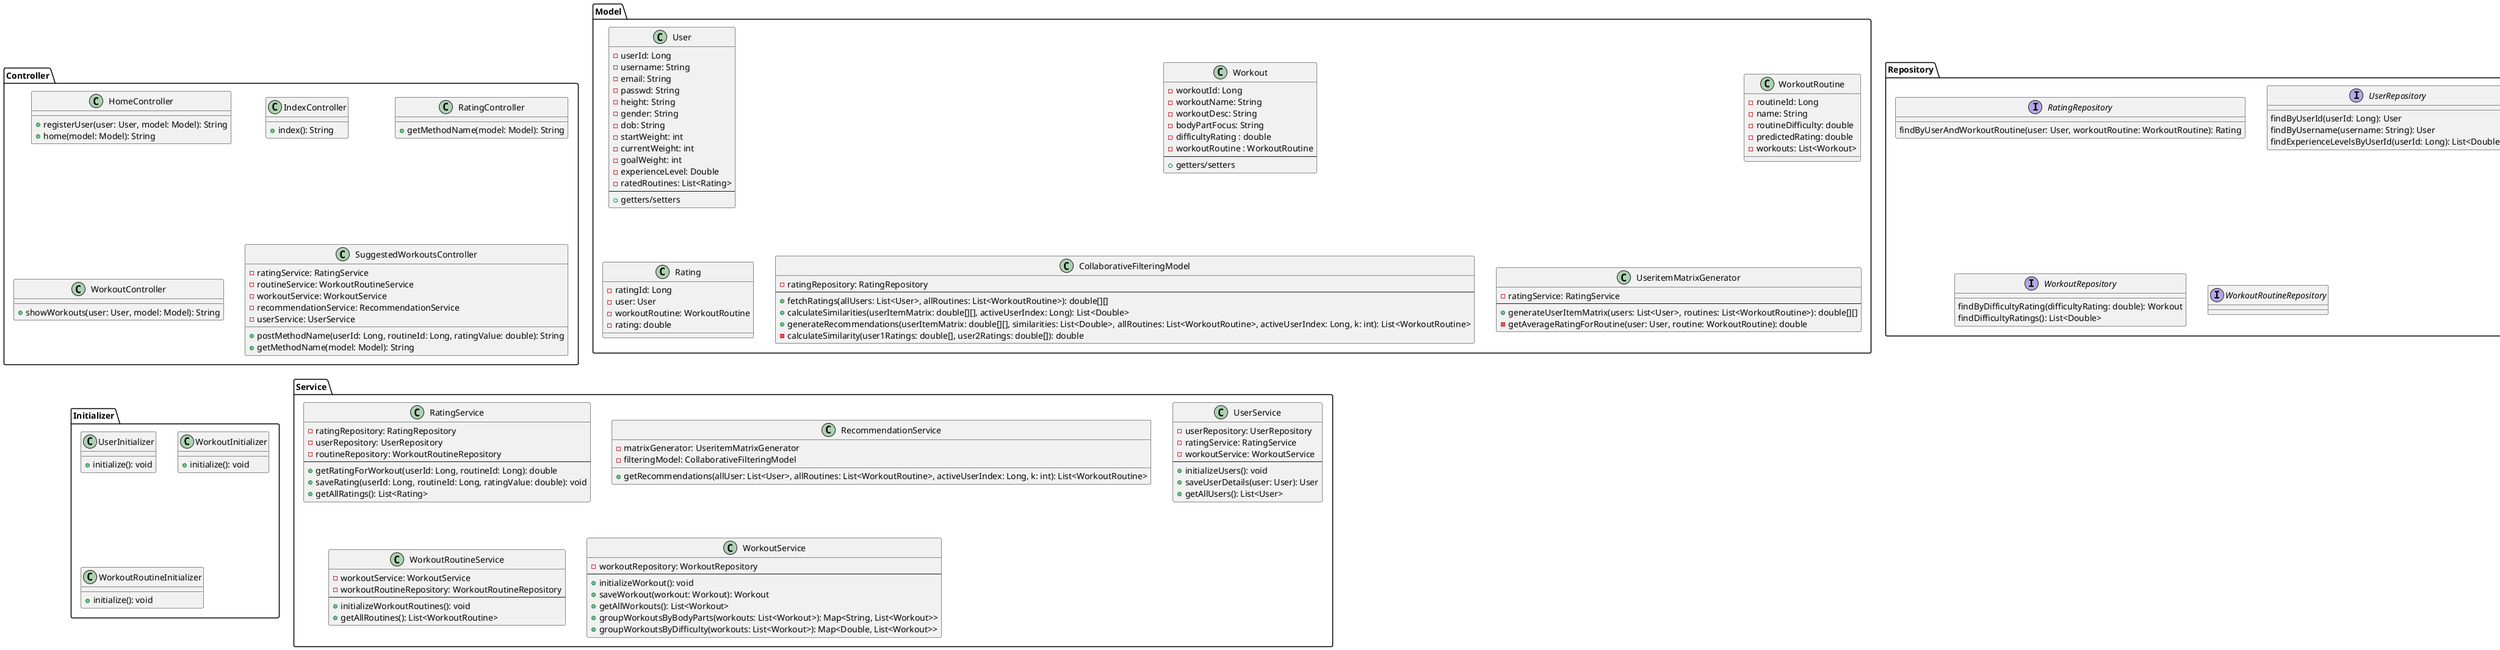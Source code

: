 @startuml class_diagram

package "Driver"{
      class DemoApplication {
        + main(String[]): void
    }
}

package "Controller" {
        class HomeController {
        + registerUser(user: User, model: Model): String
        + home(model: Model): String
    }

    class IndexController {
        + index(): String
    }

    class RatingController {
        + getMethodName(model: Model): String
    }

    class WorkoutController {
        + showWorkouts(user: User, model: Model): String
    }

    class SuggestedWorkoutsController {
        - ratingService: RatingService
        - routineService: WorkoutRoutineService
        - workoutService: WorkoutService
        - recommendationService: RecommendationService
        - userService: UserService
        + postMethodName(userId: Long, routineId: Long, ratingValue: double): String
        + getMethodName(model: Model): String
    }
}

package "Model" {
    class User {
        - userId: Long
        - username: String
        - email: String
        - passwd: String
        - height: String
        - gender: String
        - dob: String
        - startWeight: int
        - currentWeight: int
        - goalWeight: int
        - experienceLevel: Double
        - ratedRoutines: List<Rating>
        --
        + getters/setters
    }
    
    class Workout {
        - workoutId: Long
        - workoutName: String
        - workoutDesc: String
        - bodyPartFocus: String
        - difficultyRating : double
        - workoutRoutine : WorkoutRoutine
        --
        + getters/setters
    }

    class WorkoutRoutine {
        - routineId: Long
        - name: String
        - routineDifficulty: double
        - predictedRating: double
        - workouts: List<Workout>
    }
    
    class Rating {
        - ratingId: Long
        - user: User
        - workoutRoutine: WorkoutRoutine
        - rating: double
    }

    class CollaborativeFilteringModel {
        - ratingRepository: RatingRepository
        --
        + fetchRatings(allUsers: List<User>, allRoutines: List<WorkoutRoutine>): double[][]
        + calculateSimilarities(userItemMatrix: double[][], activeUserIndex: Long): List<Double>
        + generateRecommendations(userItemMatrix: double[][], similarities: List<Double>, allRoutines: List<WorkoutRoutine>, activeUserIndex: Long, k: int): List<WorkoutRoutine>
        - calculateSimilarity(user1Ratings: double[], user2Ratings: double[]): double
    }

    class UseritemMatrixGenerator {
        - ratingService: RatingService
        --
        + generateUserItemMatrix(users: List<User>, routines: List<WorkoutRoutine>): double[][]
        - getAverageRatingForRoutine(user: User, routine: WorkoutRoutine): double
    }
}

package "Repository"{
      interface RatingRepository {
        findByUserAndWorkoutRoutine(user: User, workoutRoutine: WorkoutRoutine): Rating
    }

    interface UserRepository {
        findByUserId(userId: Long): User
        findByUsername(username: String): User
        findExperienceLevelsByUserId(userId: Long): List<Double>
    }

    interface WorkoutRepository {
        findByDifficultyRating(difficultyRating: double): Workout
        findDifficultyRatings(): List<Double>
    }

    interface WorkoutRoutineRepository {}
}

package "Initializer" {

    class UserInitializer {
        + initialize(): void
    }

    class WorkoutInitializer {
        + initialize(): void
    }

    class WorkoutRoutineInitializer {
        + initialize(): void
    }

}


package "Service" {
     class RatingService {
        - ratingRepository: RatingRepository
        - userRepository: UserRepository
        - routineRepository: WorkoutRoutineRepository
        --
        + getRatingForWorkout(userId: Long, routineId: Long): double
        + saveRating(userId: Long, routineId: Long, ratingValue: double): void
        + getAllRatings(): List<Rating>
    }

    
    class RecommendationService {
        - matrixGenerator: UseritemMatrixGenerator
        - filteringModel: CollaborativeFilteringModel
        + getRecommendations(allUser: List<User>, allRoutines: List<WorkoutRoutine>, activeUserIndex: Long, k: int): List<WorkoutRoutine>
    }

  class UserService {
        - userRepository: UserRepository
        - ratingService: RatingService
        - workoutService: WorkoutService
        --
        + initializeUsers(): void
        + saveUserDetails(user: User): User
        + getAllUsers(): List<User>
    }


    class WorkoutRoutineService {
        - workoutService: WorkoutService
        - workoutRoutineRepository: WorkoutRoutineRepository
        --
        + initializeWorkoutRoutines(): void
        + getAllRoutines(): List<WorkoutRoutine>
    }

    class WorkoutService {
            - workoutRepository: WorkoutRepository
            --
            + initializeWorkout(): void
            + saveWorkout(workout: Workout): Workout
            + getAllWorkouts(): List<Workout>
            + groupWorkoutsByBodyParts(workouts: List<Workout>): Map<String, List<Workout>>
            + groupWorkoutsByDifficulty(workouts: List<Workout>): Map<Double, List<Workout>>
        }
}

@enduml
